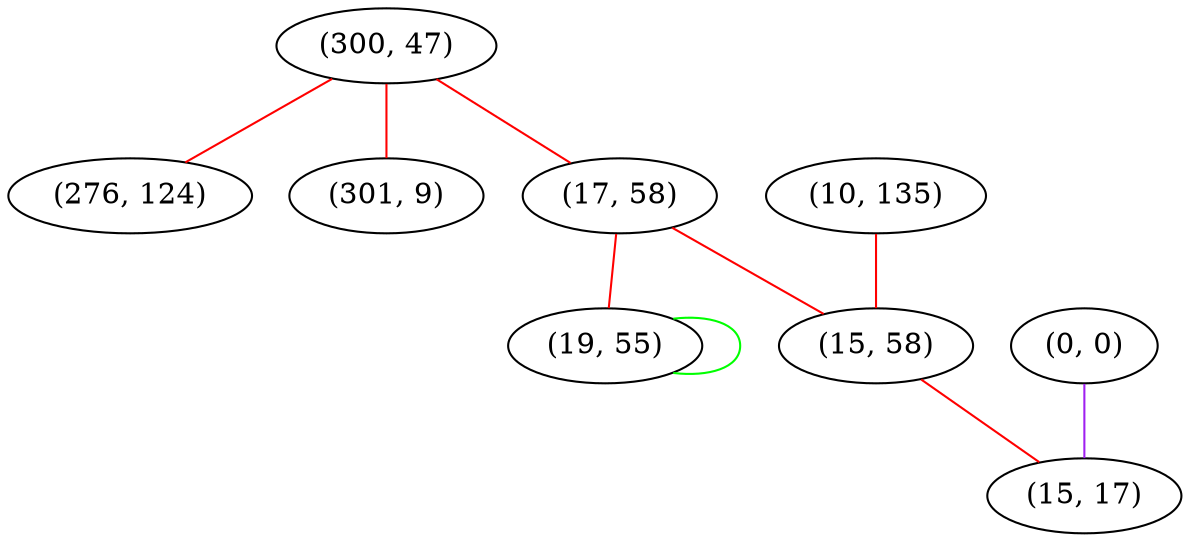 graph "" {
"(300, 47)";
"(0, 0)";
"(10, 135)";
"(276, 124)";
"(301, 9)";
"(17, 58)";
"(19, 55)";
"(15, 58)";
"(15, 17)";
"(300, 47)" -- "(17, 58)"  [color=red, key=0, weight=1];
"(300, 47)" -- "(301, 9)"  [color=red, key=0, weight=1];
"(300, 47)" -- "(276, 124)"  [color=red, key=0, weight=1];
"(0, 0)" -- "(15, 17)"  [color=purple, key=0, weight=4];
"(10, 135)" -- "(15, 58)"  [color=red, key=0, weight=1];
"(17, 58)" -- "(19, 55)"  [color=red, key=0, weight=1];
"(17, 58)" -- "(15, 58)"  [color=red, key=0, weight=1];
"(19, 55)" -- "(19, 55)"  [color=green, key=0, weight=2];
"(15, 58)" -- "(15, 17)"  [color=red, key=0, weight=1];
}
